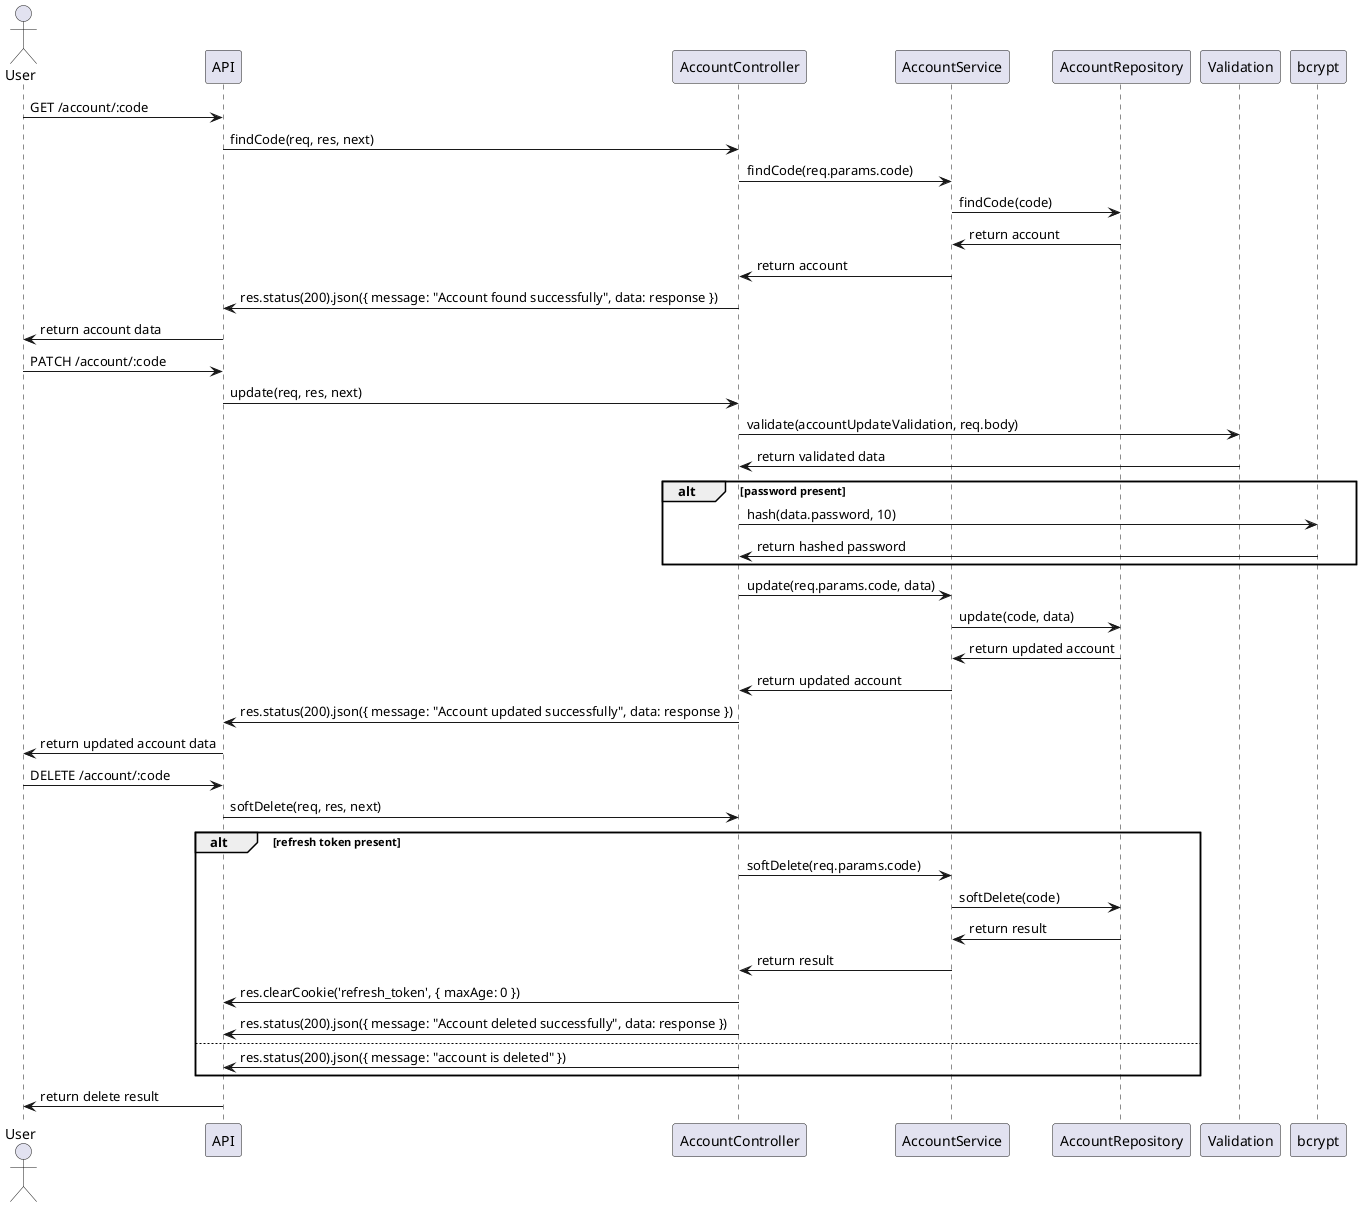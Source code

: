 @startuml

actor User
participant "API" as API
participant "AccountController" as Controller
participant "AccountService" as Service
participant "AccountRepository" as Repository

User -> API: GET /account/:code
API -> Controller: findCode(req, res, next)
Controller -> Service: findCode(req.params.code)
Service -> Repository: findCode(code)
Repository -> Service: return account
Service -> Controller: return account
Controller -> API: res.status(200).json({ message: "Account found successfully", data: response })
API -> User: return account data

User -> API: PATCH /account/:code
API -> Controller: update(req, res, next)
Controller -> Validation: validate(accountUpdateValidation, req.body)
Validation -> Controller: return validated data
alt password present
    Controller -> bcrypt: hash(data.password, 10)
    bcrypt -> Controller: return hashed password
end
Controller -> Service: update(req.params.code, data)
Service -> Repository: update(code, data)
Repository -> Service: return updated account
Service -> Controller: return updated account
Controller -> API: res.status(200).json({ message: "Account updated successfully", data: response })
API -> User: return updated account data

User -> API: DELETE /account/:code
API -> Controller: softDelete(req, res, next)
alt refresh token present
    Controller -> Service: softDelete(req.params.code)
    Service -> Repository: softDelete(code)
    Repository -> Service: return result
    Service -> Controller: return result
    Controller -> API: res.clearCookie('refresh_token', { maxAge: 0 })
    Controller -> API: res.status(200).json({ message: "Account deleted successfully", data: response })
else
    Controller -> API: res.status(200).json({ message: "account is deleted" })
end
API -> User: return delete result

@enduml

